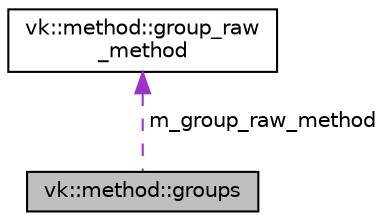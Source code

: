 digraph "vk::method::groups"
{
 // LATEX_PDF_SIZE
  edge [fontname="Helvetica",fontsize="10",labelfontname="Helvetica",labelfontsize="10"];
  node [fontname="Helvetica",fontsize="10",shape=record];
  Node1 [label="vk::method::groups",height=0.2,width=0.4,color="black", fillcolor="grey75", style="filled", fontcolor="black",tooltip="The groups methods representation."];
  Node2 -> Node1 [dir="back",color="darkorchid3",fontsize="10",style="dashed",label=" m_group_raw_method" ,fontname="Helvetica"];
  Node2 [label="vk::method::group_raw\l_method",height=0.2,width=0.4,color="black", fillcolor="white", style="filled",URL="$classvk_1_1method_1_1group__raw__method.html",tooltip=" "];
}
